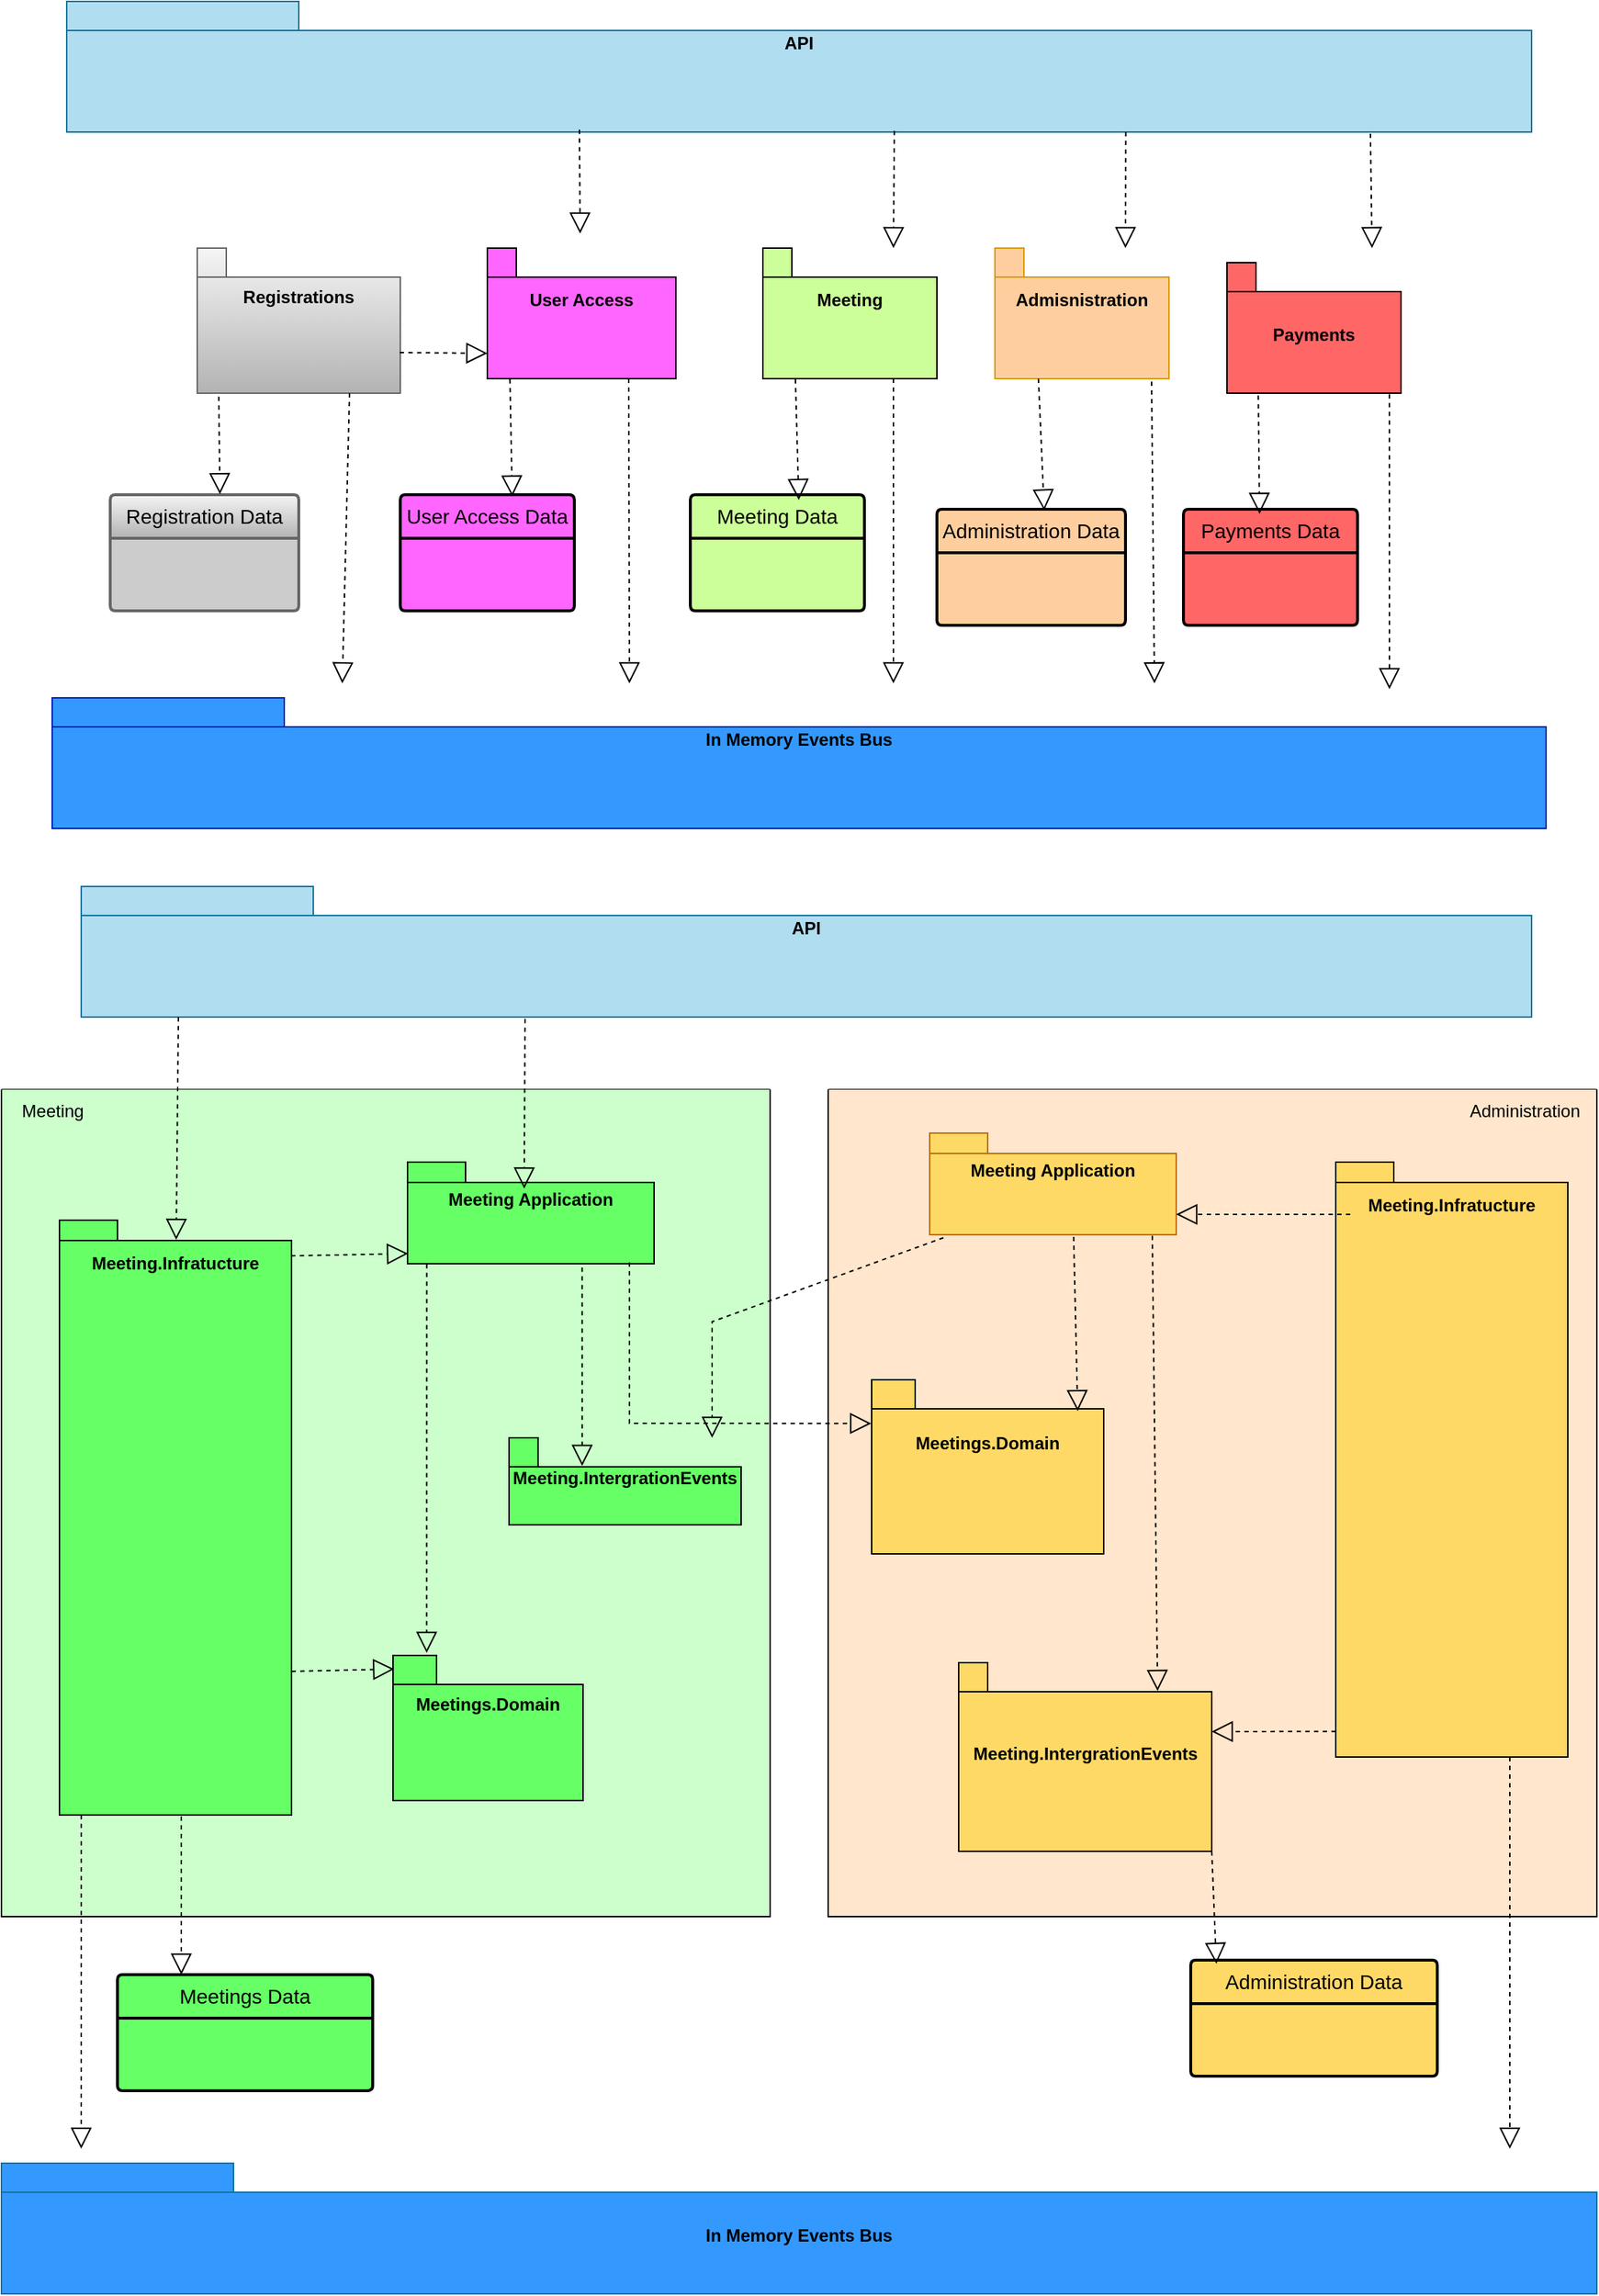 <mxfile version="28.2.4">
  <diagram id="47Ahn0VLXYGRDzKhTTR0" name="Bai 7">
    <mxGraphModel dx="1969" dy="1633" grid="1" gridSize="10" guides="1" tooltips="1" connect="1" arrows="1" fold="1" page="1" pageScale="1" pageWidth="827" pageHeight="1169" math="0" shadow="0">
      <root>
        <mxCell id="0" />
        <mxCell id="1" parent="0" />
        <mxCell id="3E1S1-NmrOVxAXH1pogH-1" value="API&lt;div&gt;&lt;br&gt;&lt;/div&gt;&lt;div&gt;&lt;br&gt;&lt;/div&gt;&lt;div&gt;&lt;br&gt;&lt;/div&gt;" style="shape=folder;fontStyle=1;spacingTop=10;tabWidth=160;tabHeight=20;tabPosition=left;html=1;whiteSpace=wrap;fillColor=#b1ddf0;strokeColor=#10739e;" parent="1" vertex="1">
          <mxGeometry x="-10" y="-690" width="1010" height="90" as="geometry" />
        </mxCell>
        <mxCell id="3E1S1-NmrOVxAXH1pogH-2" value="Registrations&lt;div&gt;&lt;br&gt;&lt;/div&gt;&lt;div&gt;&lt;br&gt;&lt;/div&gt;&lt;div&gt;&lt;br&gt;&lt;/div&gt;" style="shape=folder;fontStyle=1;spacingTop=10;tabWidth=20;tabHeight=20;tabPosition=left;html=1;whiteSpace=wrap;strokeColor=#666666;shadow=0;fillColor=#f5f5f5;gradientColor=#b3b3b3;" parent="1" vertex="1">
          <mxGeometry x="80" y="-520" width="140" height="100" as="geometry" />
        </mxCell>
        <mxCell id="3E1S1-NmrOVxAXH1pogH-3" value="User Access&lt;div&gt;&lt;br&gt;&lt;/div&gt;&lt;div&gt;&lt;br&gt;&lt;/div&gt;" style="shape=folder;fontStyle=1;spacingTop=10;tabWidth=20;tabHeight=20;tabPosition=left;html=1;whiteSpace=wrap;fillColor=#FF66FF;" parent="1" vertex="1">
          <mxGeometry x="280" y="-520" width="130" height="90" as="geometry" />
        </mxCell>
        <mxCell id="3E1S1-NmrOVxAXH1pogH-4" value="Meeting&lt;div&gt;&lt;br&gt;&lt;/div&gt;&lt;div&gt;&lt;br&gt;&lt;/div&gt;" style="shape=folder;fontStyle=1;spacingTop=10;tabWidth=20;tabHeight=20;tabPosition=left;html=1;whiteSpace=wrap;fillColor=#CCFF99;strokeColor=#000000;" parent="1" vertex="1">
          <mxGeometry x="470" y="-520" width="120" height="90" as="geometry" />
        </mxCell>
        <mxCell id="3E1S1-NmrOVxAXH1pogH-5" value="Admisnistration&lt;div&gt;&lt;br&gt;&lt;/div&gt;&lt;div&gt;&lt;br&gt;&lt;/div&gt;" style="shape=folder;fontStyle=1;spacingTop=10;tabWidth=20;tabHeight=20;tabPosition=left;html=1;whiteSpace=wrap;fillColor=#FFCE9F;strokeColor=#d79b00;" parent="1" vertex="1">
          <mxGeometry x="630" y="-520" width="120" height="90" as="geometry" />
        </mxCell>
        <mxCell id="3E1S1-NmrOVxAXH1pogH-6" value="Payments" style="shape=folder;fontStyle=1;spacingTop=10;tabWidth=20;tabHeight=20;tabPosition=left;html=1;whiteSpace=wrap;fillColor=#FF6666;" parent="1" vertex="1">
          <mxGeometry x="790" y="-510" width="120" height="90" as="geometry" />
        </mxCell>
        <mxCell id="3E1S1-NmrOVxAXH1pogH-7" value="Registration Data" style="swimlane;childLayout=stackLayout;horizontal=1;startSize=30;horizontalStack=0;rounded=1;fontSize=14;fontStyle=0;strokeWidth=2;resizeParent=0;resizeLast=1;shadow=0;dashed=0;align=center;arcSize=4;whiteSpace=wrap;html=1;fillColor=#f5f5f5;gradientColor=#b3b3b3;strokeColor=#666666;swimlaneFillColor=#CCCCCC;" parent="1" vertex="1">
          <mxGeometry x="20" y="-350" width="130" height="80" as="geometry" />
        </mxCell>
        <mxCell id="3E1S1-NmrOVxAXH1pogH-9" value="User Access Data" style="swimlane;childLayout=stackLayout;horizontal=1;startSize=30;horizontalStack=0;rounded=1;fontSize=14;fontStyle=0;strokeWidth=2;resizeParent=0;resizeLast=1;shadow=0;dashed=0;align=center;arcSize=4;whiteSpace=wrap;html=1;fillColor=#FF66FF;swimlaneFillColor=#FF66FF;" parent="1" vertex="1">
          <mxGeometry x="220" y="-350" width="120" height="80" as="geometry" />
        </mxCell>
        <mxCell id="3E1S1-NmrOVxAXH1pogH-11" value="Meeting Data" style="swimlane;childLayout=stackLayout;horizontal=1;startSize=30;horizontalStack=0;rounded=1;fontSize=14;fontStyle=0;strokeWidth=2;resizeParent=0;resizeLast=1;shadow=0;dashed=0;align=center;arcSize=4;whiteSpace=wrap;html=1;fillColor=#CCFF99;strokeColor=#000000;swimlaneFillColor=#CCFF99;" parent="1" vertex="1">
          <mxGeometry x="420" y="-350" width="120" height="80" as="geometry" />
        </mxCell>
        <mxCell id="3E1S1-NmrOVxAXH1pogH-12" value="Administration Data" style="swimlane;childLayout=stackLayout;horizontal=1;startSize=30;horizontalStack=0;rounded=1;fontSize=14;fontStyle=0;strokeWidth=2;resizeParent=0;resizeLast=1;shadow=0;dashed=0;align=center;arcSize=4;whiteSpace=wrap;html=1;fillColor=#FFCE9F;strokeColor=#000000;swimlaneFillColor=#FFCE9F;" parent="1" vertex="1">
          <mxGeometry x="590" y="-340" width="130" height="80" as="geometry" />
        </mxCell>
        <mxCell id="3E1S1-NmrOVxAXH1pogH-13" value="Payments Data" style="swimlane;childLayout=stackLayout;horizontal=1;startSize=30;horizontalStack=0;rounded=1;fontSize=14;fontStyle=0;strokeWidth=2;resizeParent=0;resizeLast=1;shadow=0;dashed=0;align=center;arcSize=4;whiteSpace=wrap;html=1;fillColor=#FF6666;swimlaneFillColor=#FF6666;" parent="1" vertex="1">
          <mxGeometry x="760" y="-340" width="120" height="80" as="geometry" />
        </mxCell>
        <mxCell id="3E1S1-NmrOVxAXH1pogH-14" value="&lt;font style=&quot;color: rgb(0, 0, 0);&quot;&gt;In Memory Events Bus&lt;br&gt;&lt;/font&gt;&lt;div&gt;&lt;font style=&quot;color: rgb(0, 0, 0);&quot;&gt;&lt;br&gt;&lt;/font&gt;&lt;/div&gt;&lt;div&gt;&lt;font style=&quot;color: rgb(0, 0, 0);&quot;&gt;&lt;br&gt;&lt;/font&gt;&lt;/div&gt;&lt;div&gt;&lt;br&gt;&lt;/div&gt;" style="shape=folder;fontStyle=1;spacingTop=10;tabWidth=160;tabHeight=20;tabPosition=left;html=1;whiteSpace=wrap;fillColor=#3399FF;fontColor=#ffffff;strokeColor=#001DBC;" parent="1" vertex="1">
          <mxGeometry x="-20" y="-210" width="1030" height="90" as="geometry" />
        </mxCell>
        <mxCell id="3E1S1-NmrOVxAXH1pogH-16" value="API&lt;div&gt;&lt;br&gt;&lt;/div&gt;&lt;div&gt;&lt;br&gt;&lt;/div&gt;&lt;div&gt;&lt;br&gt;&lt;/div&gt;" style="shape=folder;fontStyle=1;spacingTop=10;tabWidth=160;tabHeight=20;tabPosition=left;html=1;whiteSpace=wrap;fillColor=#b1ddf0;strokeColor=#10739e;" parent="1" vertex="1">
          <mxGeometry y="-80" width="1000" height="90" as="geometry" />
        </mxCell>
        <mxCell id="aDp_BAsaKg9-OtHat4m--1" value="" style="endArrow=block;dashed=1;endFill=0;endSize=12;html=1;rounded=0;exitX=0.35;exitY=0.982;exitDx=0;exitDy=0;exitPerimeter=0;" parent="1" source="3E1S1-NmrOVxAXH1pogH-1" edge="1">
          <mxGeometry width="160" relative="1" as="geometry">
            <mxPoint x="450" y="-460" as="sourcePoint" />
            <mxPoint x="344" y="-530" as="targetPoint" />
          </mxGeometry>
        </mxCell>
        <mxCell id="aDp_BAsaKg9-OtHat4m--4" value="" style="endArrow=block;dashed=1;endFill=0;endSize=12;html=1;rounded=0;exitX=0.565;exitY=0.991;exitDx=0;exitDy=0;exitPerimeter=0;" parent="1" source="3E1S1-NmrOVxAXH1pogH-1" edge="1">
          <mxGeometry width="160" relative="1" as="geometry">
            <mxPoint x="450" y="-460" as="sourcePoint" />
            <mxPoint x="560" y="-520" as="targetPoint" />
          </mxGeometry>
        </mxCell>
        <mxCell id="aDp_BAsaKg9-OtHat4m--5" value="" style="endArrow=block;dashed=1;endFill=0;endSize=12;html=1;rounded=0;exitX=0.723;exitY=1;exitDx=0;exitDy=0;exitPerimeter=0;" parent="1" source="3E1S1-NmrOVxAXH1pogH-1" edge="1">
          <mxGeometry width="160" relative="1" as="geometry">
            <mxPoint x="450" y="-460" as="sourcePoint" />
            <mxPoint x="720" y="-520" as="targetPoint" />
          </mxGeometry>
        </mxCell>
        <mxCell id="aDp_BAsaKg9-OtHat4m--6" value="" style="endArrow=block;dashed=1;endFill=0;endSize=12;html=1;rounded=0;exitX=0.89;exitY=1.013;exitDx=0;exitDy=0;exitPerimeter=0;" parent="1" source="3E1S1-NmrOVxAXH1pogH-1" edge="1">
          <mxGeometry width="160" relative="1" as="geometry">
            <mxPoint x="450" y="-460" as="sourcePoint" />
            <mxPoint x="890" y="-520" as="targetPoint" />
          </mxGeometry>
        </mxCell>
        <mxCell id="aDp_BAsaKg9-OtHat4m--7" value="" style="endArrow=block;dashed=1;endFill=0;endSize=12;html=1;rounded=0;exitX=0.106;exitY=1.024;exitDx=0;exitDy=0;exitPerimeter=0;entryX=0.582;entryY=-0.005;entryDx=0;entryDy=0;entryPerimeter=0;" parent="1" source="3E1S1-NmrOVxAXH1pogH-2" target="3E1S1-NmrOVxAXH1pogH-7" edge="1">
          <mxGeometry width="160" relative="1" as="geometry">
            <mxPoint x="450" y="-460" as="sourcePoint" />
            <mxPoint x="110" y="-340" as="targetPoint" />
          </mxGeometry>
        </mxCell>
        <mxCell id="aDp_BAsaKg9-OtHat4m--8" value="" style="endArrow=block;dashed=1;endFill=0;endSize=12;html=1;rounded=0;exitX=0.75;exitY=1;exitDx=0;exitDy=0;exitPerimeter=0;" parent="1" source="3E1S1-NmrOVxAXH1pogH-2" edge="1">
          <mxGeometry width="160" relative="1" as="geometry">
            <mxPoint x="450" y="-460" as="sourcePoint" />
            <mxPoint x="180" y="-220" as="targetPoint" />
          </mxGeometry>
        </mxCell>
        <mxCell id="aDp_BAsaKg9-OtHat4m--9" value="" style="endArrow=block;dashed=1;endFill=0;endSize=12;html=1;rounded=0;exitX=0.997;exitY=0.72;exitDx=0;exitDy=0;exitPerimeter=0;entryX=0;entryY=0;entryDx=0;entryDy=72.5;entryPerimeter=0;" parent="1" source="3E1S1-NmrOVxAXH1pogH-2" target="3E1S1-NmrOVxAXH1pogH-3" edge="1">
          <mxGeometry width="160" relative="1" as="geometry">
            <mxPoint x="450" y="-460" as="sourcePoint" />
            <mxPoint x="610" y="-460" as="targetPoint" />
          </mxGeometry>
        </mxCell>
        <mxCell id="aDp_BAsaKg9-OtHat4m--10" value="" style="endArrow=block;dashed=1;endFill=0;endSize=12;html=1;rounded=0;exitX=0.12;exitY=1.004;exitDx=0;exitDy=0;exitPerimeter=0;entryX=0.643;entryY=0.015;entryDx=0;entryDy=0;entryPerimeter=0;" parent="1" source="3E1S1-NmrOVxAXH1pogH-3" target="3E1S1-NmrOVxAXH1pogH-9" edge="1">
          <mxGeometry width="160" relative="1" as="geometry">
            <mxPoint x="450" y="-460" as="sourcePoint" />
            <mxPoint x="610" y="-460" as="targetPoint" />
          </mxGeometry>
        </mxCell>
        <mxCell id="aDp_BAsaKg9-OtHat4m--11" value="" style="endArrow=block;dashed=1;endFill=0;endSize=12;html=1;rounded=0;exitX=0.75;exitY=1;exitDx=0;exitDy=0;exitPerimeter=0;" parent="1" source="3E1S1-NmrOVxAXH1pogH-3" edge="1">
          <mxGeometry width="160" relative="1" as="geometry">
            <mxPoint x="450" y="-460" as="sourcePoint" />
            <mxPoint x="378" y="-220" as="targetPoint" />
          </mxGeometry>
        </mxCell>
        <mxCell id="aDp_BAsaKg9-OtHat4m--12" value="" style="endArrow=block;dashed=1;endFill=0;endSize=12;html=1;rounded=0;exitX=0.187;exitY=1.004;exitDx=0;exitDy=0;exitPerimeter=0;entryX=0.623;entryY=0.045;entryDx=0;entryDy=0;entryPerimeter=0;" parent="1" source="3E1S1-NmrOVxAXH1pogH-4" target="3E1S1-NmrOVxAXH1pogH-11" edge="1">
          <mxGeometry width="160" relative="1" as="geometry">
            <mxPoint x="450" y="-460" as="sourcePoint" />
            <mxPoint x="610" y="-460" as="targetPoint" />
          </mxGeometry>
        </mxCell>
        <mxCell id="aDp_BAsaKg9-OtHat4m--13" value="" style="endArrow=block;dashed=1;endFill=0;endSize=12;html=1;rounded=0;exitX=0.75;exitY=1;exitDx=0;exitDy=0;exitPerimeter=0;" parent="1" source="3E1S1-NmrOVxAXH1pogH-4" edge="1">
          <mxGeometry width="160" relative="1" as="geometry">
            <mxPoint x="450" y="-460" as="sourcePoint" />
            <mxPoint x="560" y="-220" as="targetPoint" />
          </mxGeometry>
        </mxCell>
        <mxCell id="aDp_BAsaKg9-OtHat4m--14" value="" style="endArrow=block;dashed=1;endFill=0;endSize=12;html=1;rounded=0;exitX=0.25;exitY=1;exitDx=0;exitDy=0;exitPerimeter=0;entryX=0.569;entryY=0.01;entryDx=0;entryDy=0;entryPerimeter=0;" parent="1" source="3E1S1-NmrOVxAXH1pogH-5" target="3E1S1-NmrOVxAXH1pogH-12" edge="1">
          <mxGeometry width="160" relative="1" as="geometry">
            <mxPoint x="450" y="-460" as="sourcePoint" />
            <mxPoint x="610" y="-460" as="targetPoint" />
          </mxGeometry>
        </mxCell>
        <mxCell id="aDp_BAsaKg9-OtHat4m--15" value="" style="endArrow=block;dashed=1;endFill=0;endSize=12;html=1;rounded=0;exitX=0.9;exitY=1.022;exitDx=0;exitDy=0;exitPerimeter=0;" parent="1" source="3E1S1-NmrOVxAXH1pogH-5" edge="1">
          <mxGeometry width="160" relative="1" as="geometry">
            <mxPoint x="450" y="-460" as="sourcePoint" />
            <mxPoint x="740" y="-220" as="targetPoint" />
          </mxGeometry>
        </mxCell>
        <mxCell id="aDp_BAsaKg9-OtHat4m--16" value="" style="endArrow=block;dashed=1;endFill=0;endSize=12;html=1;rounded=0;exitX=0.18;exitY=1.018;exitDx=0;exitDy=0;exitPerimeter=0;entryX=0.437;entryY=0.04;entryDx=0;entryDy=0;entryPerimeter=0;" parent="1" source="3E1S1-NmrOVxAXH1pogH-6" target="3E1S1-NmrOVxAXH1pogH-13" edge="1">
          <mxGeometry width="160" relative="1" as="geometry">
            <mxPoint x="450" y="-460" as="sourcePoint" />
            <mxPoint x="610" y="-460" as="targetPoint" />
          </mxGeometry>
        </mxCell>
        <mxCell id="aDp_BAsaKg9-OtHat4m--17" value="" style="endArrow=block;dashed=1;endFill=0;endSize=12;html=1;rounded=0;exitX=0.933;exitY=1.009;exitDx=0;exitDy=0;exitPerimeter=0;" parent="1" source="3E1S1-NmrOVxAXH1pogH-6" edge="1">
          <mxGeometry width="160" relative="1" as="geometry">
            <mxPoint x="450" y="-460" as="sourcePoint" />
            <mxPoint x="902" y="-216" as="targetPoint" />
          </mxGeometry>
        </mxCell>
        <mxCell id="aDp_BAsaKg9-OtHat4m--20" value="" style="swimlane;startSize=0;fillColor=#CCFF99;swimlaneFillColor=#CCFFCC;" parent="1" vertex="1">
          <mxGeometry x="-55" y="60" width="530" height="570" as="geometry" />
        </mxCell>
        <mxCell id="aDp_BAsaKg9-OtHat4m--22" value="Meeting.Infratucture&lt;div&gt;&lt;br&gt;&lt;/div&gt;&lt;div&gt;&lt;br&gt;&lt;/div&gt;&lt;div&gt;&lt;br&gt;&lt;/div&gt;&lt;div&gt;&lt;br&gt;&lt;/div&gt;&lt;div&gt;&lt;br&gt;&lt;/div&gt;&lt;div&gt;&lt;br&gt;&lt;/div&gt;&lt;div&gt;&lt;br&gt;&lt;/div&gt;&lt;div&gt;&lt;br&gt;&lt;/div&gt;&lt;div&gt;&lt;br&gt;&lt;/div&gt;&lt;div&gt;&lt;br&gt;&lt;/div&gt;&lt;div&gt;&lt;br&gt;&lt;/div&gt;&lt;div&gt;&lt;br&gt;&lt;/div&gt;&lt;div&gt;&lt;br&gt;&lt;/div&gt;&lt;div&gt;&lt;br&gt;&lt;/div&gt;&lt;div&gt;&lt;br&gt;&lt;/div&gt;&lt;div&gt;&lt;br&gt;&lt;/div&gt;&lt;div&gt;&lt;br&gt;&lt;/div&gt;&lt;div&gt;&lt;br&gt;&lt;/div&gt;&lt;div&gt;&lt;br&gt;&lt;/div&gt;&lt;div&gt;&lt;br&gt;&lt;/div&gt;&lt;div&gt;&lt;br&gt;&lt;/div&gt;&lt;div&gt;&lt;br&gt;&lt;/div&gt;&lt;div&gt;&lt;br&gt;&lt;/div&gt;&lt;div&gt;&lt;br&gt;&lt;/div&gt;&lt;div&gt;&lt;br&gt;&lt;/div&gt;" style="shape=folder;fontStyle=1;spacingTop=10;tabWidth=40;tabHeight=14;tabPosition=left;html=1;whiteSpace=wrap;fillColor=#66FF66;" parent="aDp_BAsaKg9-OtHat4m--20" vertex="1">
          <mxGeometry x="40" y="90" width="160" height="410" as="geometry" />
        </mxCell>
        <mxCell id="aDp_BAsaKg9-OtHat4m--25" value="Meeting Application&lt;div&gt;&lt;br&gt;&lt;/div&gt;&lt;div&gt;&lt;br&gt;&lt;/div&gt;" style="shape=folder;fontStyle=1;spacingTop=10;tabWidth=40;tabHeight=14;tabPosition=left;html=1;whiteSpace=wrap;fillColor=#66FF66;" parent="aDp_BAsaKg9-OtHat4m--20" vertex="1">
          <mxGeometry x="280" y="50" width="170" height="70" as="geometry" />
        </mxCell>
        <mxCell id="aDp_BAsaKg9-OtHat4m--26" value="Meeting.IntergrationEvents&lt;div&gt;&lt;br&gt;&lt;/div&gt;" style="shape=folder;fontStyle=1;spacingTop=10;tabWidth=20;tabHeight=20;tabPosition=left;html=1;whiteSpace=wrap;fillColor=#66FF66;" parent="aDp_BAsaKg9-OtHat4m--20" vertex="1">
          <mxGeometry x="350" y="240" width="160" height="60" as="geometry" />
        </mxCell>
        <mxCell id="aDp_BAsaKg9-OtHat4m--27" value="Meetings.Domain&lt;div&gt;&lt;br&gt;&lt;/div&gt;&lt;div&gt;&lt;br&gt;&lt;/div&gt;&lt;div&gt;&lt;br&gt;&lt;/div&gt;" style="shape=folder;fontStyle=1;spacingTop=10;tabWidth=30;tabHeight=20;tabPosition=left;html=1;whiteSpace=wrap;fillColor=#66FF66;" parent="aDp_BAsaKg9-OtHat4m--20" vertex="1">
          <mxGeometry x="270" y="390" width="131" height="100" as="geometry" />
        </mxCell>
        <mxCell id="aDp_BAsaKg9-OtHat4m--28" value="Meeting" style="text;html=1;align=center;verticalAlign=middle;resizable=0;points=[];autosize=1;strokeColor=none;fillColor=none;" parent="aDp_BAsaKg9-OtHat4m--20" vertex="1">
          <mxGeometry width="70" height="30" as="geometry" />
        </mxCell>
        <mxCell id="aDp_BAsaKg9-OtHat4m--31" value="" style="endArrow=block;dashed=1;endFill=0;endSize=12;html=1;rounded=0;exitX=0.998;exitY=0.06;exitDx=0;exitDy=0;exitPerimeter=0;entryX=0.002;entryY=0.9;entryDx=0;entryDy=0;entryPerimeter=0;" parent="aDp_BAsaKg9-OtHat4m--20" source="aDp_BAsaKg9-OtHat4m--22" target="aDp_BAsaKg9-OtHat4m--25" edge="1">
          <mxGeometry width="160" relative="1" as="geometry">
            <mxPoint x="300" y="270" as="sourcePoint" />
            <mxPoint x="460" y="270" as="targetPoint" />
          </mxGeometry>
        </mxCell>
        <mxCell id="aDp_BAsaKg9-OtHat4m--32" value="" style="endArrow=block;dashed=1;endFill=0;endSize=12;html=1;rounded=0;exitX=0;exitY=0;exitDx=160;exitDy=311;exitPerimeter=0;entryX=0.006;entryY=0.094;entryDx=0;entryDy=0;entryPerimeter=0;" parent="aDp_BAsaKg9-OtHat4m--20" source="aDp_BAsaKg9-OtHat4m--22" target="aDp_BAsaKg9-OtHat4m--27" edge="1">
          <mxGeometry width="160" relative="1" as="geometry">
            <mxPoint x="300" y="270" as="sourcePoint" />
            <mxPoint x="460" y="270" as="targetPoint" />
          </mxGeometry>
        </mxCell>
        <mxCell id="aDp_BAsaKg9-OtHat4m--33" value="" style="endArrow=block;dashed=1;endFill=0;endSize=12;html=1;rounded=0;exitX=0.078;exitY=1.003;exitDx=0;exitDy=0;exitPerimeter=0;entryX=0.177;entryY=-0.018;entryDx=0;entryDy=0;entryPerimeter=0;" parent="aDp_BAsaKg9-OtHat4m--20" source="aDp_BAsaKg9-OtHat4m--25" target="aDp_BAsaKg9-OtHat4m--27" edge="1">
          <mxGeometry width="160" relative="1" as="geometry">
            <mxPoint x="300" y="270" as="sourcePoint" />
            <mxPoint x="460" y="270" as="targetPoint" />
          </mxGeometry>
        </mxCell>
        <mxCell id="aDp_BAsaKg9-OtHat4m--34" value="" style="endArrow=block;dashed=1;endFill=0;endSize=12;html=1;rounded=0;exitX=0.708;exitY=1.037;exitDx=0;exitDy=0;exitPerimeter=0;entryX=0.315;entryY=0.323;entryDx=0;entryDy=0;entryPerimeter=0;" parent="aDp_BAsaKg9-OtHat4m--20" source="aDp_BAsaKg9-OtHat4m--25" target="aDp_BAsaKg9-OtHat4m--26" edge="1">
          <mxGeometry width="160" relative="1" as="geometry">
            <mxPoint x="300" y="270" as="sourcePoint" />
            <mxPoint x="460" y="270" as="targetPoint" />
          </mxGeometry>
        </mxCell>
        <mxCell id="aDp_BAsaKg9-OtHat4m--29" value="" style="endArrow=block;dashed=1;endFill=0;endSize=12;html=1;rounded=0;entryX=0.503;entryY=0.033;entryDx=0;entryDy=0;entryPerimeter=0;exitX=0.067;exitY=1.002;exitDx=0;exitDy=0;exitPerimeter=0;" parent="1" source="3E1S1-NmrOVxAXH1pogH-16" target="aDp_BAsaKg9-OtHat4m--22" edge="1">
          <mxGeometry width="160" relative="1" as="geometry">
            <mxPoint x="70" y="13" as="sourcePoint" />
            <mxPoint x="500" y="330" as="targetPoint" />
          </mxGeometry>
        </mxCell>
        <mxCell id="aDp_BAsaKg9-OtHat4m--30" value="" style="endArrow=block;dashed=1;endFill=0;endSize=12;html=1;rounded=0;entryX=0.473;entryY=0.26;entryDx=0;entryDy=0;entryPerimeter=0;exitX=0.306;exitY=1.014;exitDx=0;exitDy=0;exitPerimeter=0;" parent="1" source="3E1S1-NmrOVxAXH1pogH-16" target="aDp_BAsaKg9-OtHat4m--25" edge="1">
          <mxGeometry width="160" relative="1" as="geometry">
            <mxPoint x="391" y="7" as="sourcePoint" />
            <mxPoint x="500" y="330" as="targetPoint" />
          </mxGeometry>
        </mxCell>
        <mxCell id="aDp_BAsaKg9-OtHat4m--35" value="" style="swimlane;startSize=0;fillColor=#FFCC99;swimlaneFillColor=#FFE6CC;" parent="1" vertex="1">
          <mxGeometry x="515" y="60" width="530" height="570" as="geometry" />
        </mxCell>
        <mxCell id="aDp_BAsaKg9-OtHat4m--36" value="Meeting.Infratucture&lt;div&gt;&lt;br&gt;&lt;/div&gt;&lt;div&gt;&lt;br&gt;&lt;/div&gt;&lt;div&gt;&lt;br&gt;&lt;/div&gt;&lt;div&gt;&lt;br&gt;&lt;/div&gt;&lt;div&gt;&lt;br&gt;&lt;/div&gt;&lt;div&gt;&lt;br&gt;&lt;/div&gt;&lt;div&gt;&lt;br&gt;&lt;/div&gt;&lt;div&gt;&lt;br&gt;&lt;/div&gt;&lt;div&gt;&lt;br&gt;&lt;/div&gt;&lt;div&gt;&lt;br&gt;&lt;/div&gt;&lt;div&gt;&lt;br&gt;&lt;/div&gt;&lt;div&gt;&lt;br&gt;&lt;/div&gt;&lt;div&gt;&lt;br&gt;&lt;/div&gt;&lt;div&gt;&lt;br&gt;&lt;/div&gt;&lt;div&gt;&lt;br&gt;&lt;/div&gt;&lt;div&gt;&lt;br&gt;&lt;/div&gt;&lt;div&gt;&lt;br&gt;&lt;/div&gt;&lt;div&gt;&lt;br&gt;&lt;/div&gt;&lt;div&gt;&lt;br&gt;&lt;/div&gt;&lt;div&gt;&lt;br&gt;&lt;/div&gt;&lt;div&gt;&lt;br&gt;&lt;/div&gt;&lt;div&gt;&lt;br&gt;&lt;/div&gt;&lt;div&gt;&lt;br&gt;&lt;/div&gt;&lt;div&gt;&lt;br&gt;&lt;/div&gt;&lt;div&gt;&lt;br&gt;&lt;/div&gt;" style="shape=folder;fontStyle=1;spacingTop=10;tabWidth=40;tabHeight=14;tabPosition=left;html=1;whiteSpace=wrap;fillColor=#FFD966;" parent="aDp_BAsaKg9-OtHat4m--35" vertex="1">
          <mxGeometry x="350" y="50" width="160" height="410" as="geometry" />
        </mxCell>
        <mxCell id="aDp_BAsaKg9-OtHat4m--37" value="Meeting Application&lt;div&gt;&lt;br&gt;&lt;/div&gt;&lt;div&gt;&lt;br&gt;&lt;/div&gt;" style="shape=folder;fontStyle=1;spacingTop=10;tabWidth=40;tabHeight=14;tabPosition=left;html=1;whiteSpace=wrap;fillColor=#FFD966;fontColor=#000000;strokeColor=#BD7000;" parent="aDp_BAsaKg9-OtHat4m--35" vertex="1">
          <mxGeometry x="70" y="30" width="170" height="70" as="geometry" />
        </mxCell>
        <mxCell id="aDp_BAsaKg9-OtHat4m--38" value="Meeting.IntergrationEvents&lt;div&gt;&lt;br&gt;&lt;/div&gt;" style="shape=folder;fontStyle=1;spacingTop=10;tabWidth=20;tabHeight=20;tabPosition=left;html=1;whiteSpace=wrap;fillColor=#FFD966;" parent="aDp_BAsaKg9-OtHat4m--35" vertex="1">
          <mxGeometry x="90" y="395" width="174.5" height="130" as="geometry" />
        </mxCell>
        <mxCell id="aDp_BAsaKg9-OtHat4m--39" value="Meetings.Domain&lt;div&gt;&lt;br&gt;&lt;/div&gt;&lt;div&gt;&lt;br&gt;&lt;/div&gt;&lt;div&gt;&lt;br&gt;&lt;/div&gt;" style="shape=folder;fontStyle=1;spacingTop=10;tabWidth=30;tabHeight=20;tabPosition=left;html=1;whiteSpace=wrap;fillColor=#FFD966;" parent="aDp_BAsaKg9-OtHat4m--35" vertex="1">
          <mxGeometry x="30" y="200" width="160" height="120" as="geometry" />
        </mxCell>
        <mxCell id="aDp_BAsaKg9-OtHat4m--40" value="Administration" style="text;html=1;align=center;verticalAlign=middle;resizable=0;points=[];autosize=1;strokeColor=none;fillColor=none;" parent="aDp_BAsaKg9-OtHat4m--35" vertex="1">
          <mxGeometry x="430" width="100" height="30" as="geometry" />
        </mxCell>
        <mxCell id="aDp_BAsaKg9-OtHat4m--46" value="" style="endArrow=block;dashed=1;endFill=0;endSize=12;html=1;rounded=0;entryX=0;entryY=0;entryDx=170;entryDy=56;entryPerimeter=0;" parent="aDp_BAsaKg9-OtHat4m--35" target="aDp_BAsaKg9-OtHat4m--37" edge="1">
          <mxGeometry width="160" relative="1" as="geometry">
            <mxPoint x="360" y="86" as="sourcePoint" />
            <mxPoint x="50" y="310" as="targetPoint" />
          </mxGeometry>
        </mxCell>
        <mxCell id="aDp_BAsaKg9-OtHat4m--47" value="" style="endArrow=block;dashed=1;endFill=0;endSize=12;html=1;rounded=0;exitX=0.903;exitY=1.01;exitDx=0;exitDy=0;exitPerimeter=0;entryX=0.786;entryY=0.15;entryDx=0;entryDy=0;entryPerimeter=0;" parent="aDp_BAsaKg9-OtHat4m--35" source="aDp_BAsaKg9-OtHat4m--37" target="aDp_BAsaKg9-OtHat4m--38" edge="1">
          <mxGeometry width="160" relative="1" as="geometry">
            <mxPoint x="-110" y="310" as="sourcePoint" />
            <mxPoint x="50" y="310" as="targetPoint" />
          </mxGeometry>
        </mxCell>
        <mxCell id="aDp_BAsaKg9-OtHat4m--48" value="" style="endArrow=block;dashed=1;endFill=0;endSize=12;html=1;rounded=0;exitX=0.584;exitY=1.022;exitDx=0;exitDy=0;exitPerimeter=0;entryX=0.888;entryY=0.18;entryDx=0;entryDy=0;entryPerimeter=0;" parent="aDp_BAsaKg9-OtHat4m--35" source="aDp_BAsaKg9-OtHat4m--37" target="aDp_BAsaKg9-OtHat4m--39" edge="1">
          <mxGeometry width="160" relative="1" as="geometry">
            <mxPoint x="-110" y="310" as="sourcePoint" />
            <mxPoint x="50" y="310" as="targetPoint" />
          </mxGeometry>
        </mxCell>
        <mxCell id="aDp_BAsaKg9-OtHat4m--49" value="" style="endArrow=block;dashed=1;endFill=0;endSize=12;html=1;rounded=0;exitX=0;exitY=0.957;exitDx=0;exitDy=0;exitPerimeter=0;entryX=0;entryY=0;entryDx=174.5;entryDy=47.5;entryPerimeter=0;" parent="aDp_BAsaKg9-OtHat4m--35" source="aDp_BAsaKg9-OtHat4m--36" target="aDp_BAsaKg9-OtHat4m--38" edge="1">
          <mxGeometry width="160" relative="1" as="geometry">
            <mxPoint x="-110" y="310" as="sourcePoint" />
            <mxPoint x="50" y="310" as="targetPoint" />
          </mxGeometry>
        </mxCell>
        <mxCell id="aDp_BAsaKg9-OtHat4m--50" value="Meetings Data" style="swimlane;childLayout=stackLayout;horizontal=1;startSize=30;horizontalStack=0;rounded=1;fontSize=14;fontStyle=0;strokeWidth=2;resizeParent=0;resizeLast=1;shadow=0;dashed=0;align=center;arcSize=4;whiteSpace=wrap;html=1;fillColor=#66FF66;swimlaneFillColor=#66FF66;" parent="1" vertex="1">
          <mxGeometry x="25" y="670" width="176" height="80" as="geometry" />
        </mxCell>
        <mxCell id="aDp_BAsaKg9-OtHat4m--52" value="Administration Data" style="swimlane;childLayout=stackLayout;horizontal=1;startSize=30;horizontalStack=0;rounded=1;fontSize=14;fontStyle=0;strokeWidth=2;resizeParent=0;resizeLast=1;shadow=0;dashed=0;align=center;arcSize=4;whiteSpace=wrap;html=1;fillColor=#FFD966;swimlaneFillColor=#FFD966;" parent="1" vertex="1">
          <mxGeometry x="765" y="660" width="170" height="80" as="geometry" />
        </mxCell>
        <mxCell id="aDp_BAsaKg9-OtHat4m--54" value="In Memory Events Bus" style="shape=folder;fontStyle=1;spacingTop=10;tabWidth=160;tabHeight=20;tabPosition=left;html=1;whiteSpace=wrap;fillColor=#3399FF;strokeColor=#10739e;" parent="1" vertex="1">
          <mxGeometry x="-55" y="800" width="1100" height="90" as="geometry" />
        </mxCell>
        <mxCell id="aDp_BAsaKg9-OtHat4m--55" value="" style="endArrow=block;dashed=1;endFill=0;endSize=12;html=1;rounded=0;exitX=0.094;exitY=1;exitDx=0;exitDy=0;exitPerimeter=0;" parent="1" source="aDp_BAsaKg9-OtHat4m--22" edge="1">
          <mxGeometry width="160" relative="1" as="geometry">
            <mxPoint x="325" y="370" as="sourcePoint" />
            <mxPoint y="790" as="targetPoint" />
          </mxGeometry>
        </mxCell>
        <mxCell id="aDp_BAsaKg9-OtHat4m--56" value="" style="endArrow=block;dashed=1;endFill=0;endSize=12;html=1;rounded=0;exitX=0.75;exitY=1;exitDx=0;exitDy=0;exitPerimeter=0;" parent="1" source="aDp_BAsaKg9-OtHat4m--36" edge="1">
          <mxGeometry width="160" relative="1" as="geometry">
            <mxPoint x="325" y="370" as="sourcePoint" />
            <mxPoint x="985" y="790" as="targetPoint" />
          </mxGeometry>
        </mxCell>
        <mxCell id="aDp_BAsaKg9-OtHat4m--57" value="" style="endArrow=block;dashed=1;endFill=0;endSize=12;html=1;rounded=0;entryX=0.25;entryY=0;entryDx=0;entryDy=0;" parent="1" target="aDp_BAsaKg9-OtHat4m--50" edge="1">
          <mxGeometry width="160" relative="1" as="geometry">
            <mxPoint x="69" y="561" as="sourcePoint" />
            <mxPoint x="635" y="540" as="targetPoint" />
          </mxGeometry>
        </mxCell>
        <mxCell id="aDp_BAsaKg9-OtHat4m--58" value="" style="endArrow=block;dashed=1;endFill=0;endSize=12;html=1;rounded=0;exitX=0;exitY=0;exitDx=174.5;exitDy=130;exitPerimeter=0;entryX=0.104;entryY=0.032;entryDx=0;entryDy=0;entryPerimeter=0;" parent="1" source="aDp_BAsaKg9-OtHat4m--38" target="aDp_BAsaKg9-OtHat4m--52" edge="1">
          <mxGeometry width="160" relative="1" as="geometry">
            <mxPoint x="475" y="540" as="sourcePoint" />
            <mxPoint x="635" y="540" as="targetPoint" />
          </mxGeometry>
        </mxCell>
        <mxCell id="aDp_BAsaKg9-OtHat4m--59" value="" style="endArrow=block;dashed=1;endFill=0;endSize=12;html=1;rounded=0;exitX=0.9;exitY=0.987;exitDx=0;exitDy=0;exitPerimeter=0;entryX=-0.002;entryY=0.251;entryDx=0;entryDy=0;entryPerimeter=0;" parent="1" source="aDp_BAsaKg9-OtHat4m--25" target="aDp_BAsaKg9-OtHat4m--39" edge="1">
          <mxGeometry width="160" relative="1" as="geometry">
            <mxPoint x="505" y="410" as="sourcePoint" />
            <mxPoint x="545" y="310" as="targetPoint" />
            <Array as="points">
              <mxPoint x="378" y="290" />
            </Array>
          </mxGeometry>
        </mxCell>
        <mxCell id="aDp_BAsaKg9-OtHat4m--60" value="" style="endArrow=block;dashed=1;endFill=0;endSize=12;html=1;rounded=0;exitX=0.056;exitY=1.03;exitDx=0;exitDy=0;exitPerimeter=0;" parent="1" source="aDp_BAsaKg9-OtHat4m--37" edge="1">
          <mxGeometry width="160" relative="1" as="geometry">
            <mxPoint x="505" y="410" as="sourcePoint" />
            <mxPoint x="435" y="300" as="targetPoint" />
            <Array as="points">
              <mxPoint x="435" y="220" />
            </Array>
          </mxGeometry>
        </mxCell>
      </root>
    </mxGraphModel>
  </diagram>
</mxfile>

